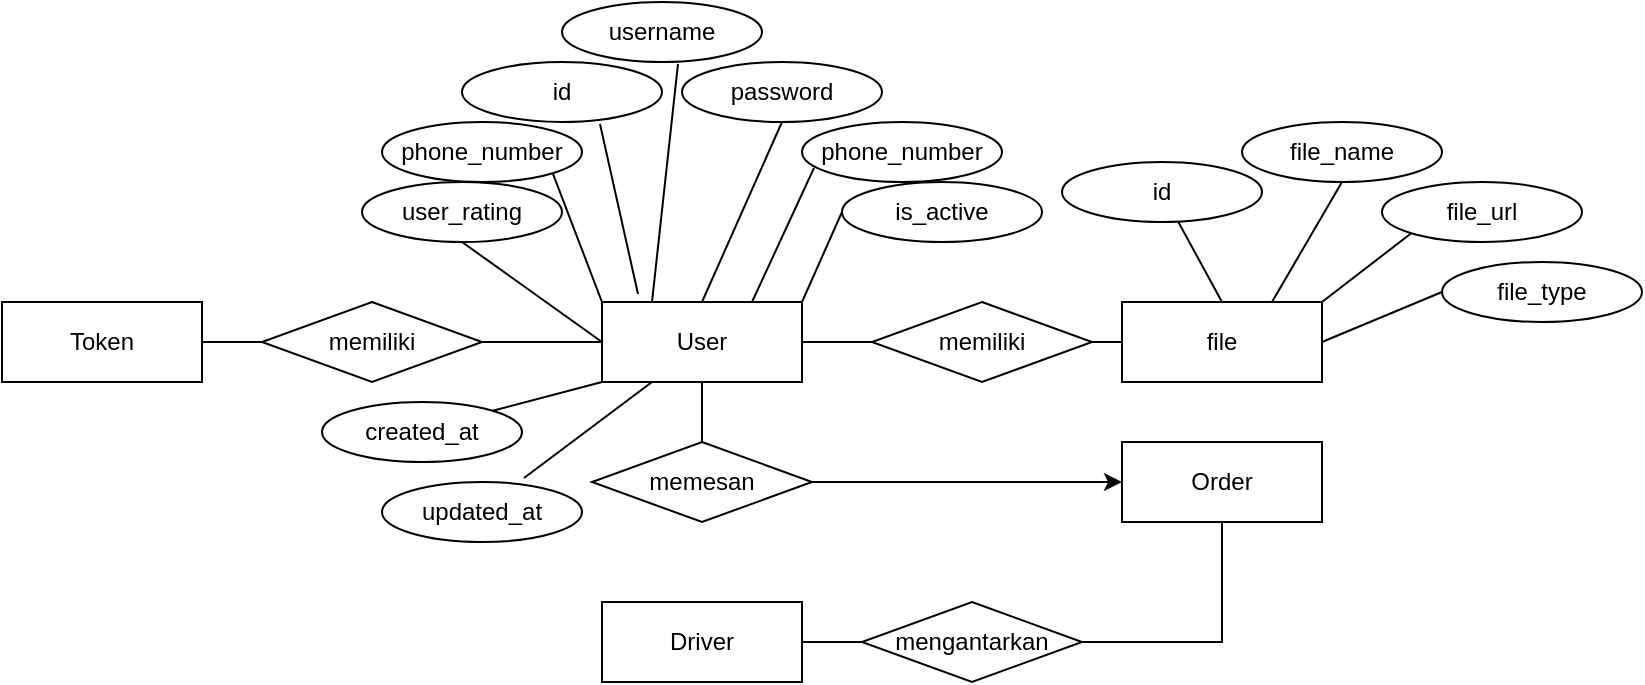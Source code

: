 <mxfile version="27.1.6">
  <diagram id="R2lEEEUBdFMjLlhIrx00" name="Page-1">
    <mxGraphModel dx="1722" dy="1581" grid="1" gridSize="10" guides="1" tooltips="1" connect="1" arrows="1" fold="1" page="1" pageScale="1" pageWidth="850" pageHeight="1100" math="0" shadow="0" extFonts="Permanent Marker^https://fonts.googleapis.com/css?family=Permanent+Marker">
      <root>
        <mxCell id="0" />
        <mxCell id="1" parent="0" />
        <mxCell id="4w9o8WdvUzB_xdpNwszh-34" style="rounded=0;orthogonalLoop=1;jettySize=auto;html=1;exitX=0;exitY=0.5;exitDx=0;exitDy=0;entryX=0.5;entryY=1;entryDx=0;entryDy=0;endArrow=none;startFill=0;" parent="1" source="4w9o8WdvUzB_xdpNwszh-2" target="4w9o8WdvUzB_xdpNwszh-21" edge="1">
          <mxGeometry relative="1" as="geometry" />
        </mxCell>
        <mxCell id="4w9o8WdvUzB_xdpNwszh-36" style="rounded=0;orthogonalLoop=1;jettySize=auto;html=1;exitX=0;exitY=0;exitDx=0;exitDy=0;entryX=1;entryY=1;entryDx=0;entryDy=0;endArrow=none;startFill=0;" parent="1" source="4w9o8WdvUzB_xdpNwszh-2" target="4w9o8WdvUzB_xdpNwszh-12" edge="1">
          <mxGeometry relative="1" as="geometry" />
        </mxCell>
        <mxCell id="4w9o8WdvUzB_xdpNwszh-45" style="rounded=0;orthogonalLoop=1;jettySize=auto;html=1;exitX=1;exitY=0.5;exitDx=0;exitDy=0;entryX=0;entryY=0.5;entryDx=0;entryDy=0;endArrow=none;startFill=0;" parent="1" source="4w9o8WdvUzB_xdpNwszh-2" target="4w9o8WdvUzB_xdpNwszh-43" edge="1">
          <mxGeometry relative="1" as="geometry" />
        </mxCell>
        <mxCell id="4w9o8WdvUzB_xdpNwszh-57" style="rounded=0;orthogonalLoop=1;jettySize=auto;html=1;exitX=0.5;exitY=1;exitDx=0;exitDy=0;entryX=0.5;entryY=0;entryDx=0;entryDy=0;endArrow=none;startFill=0;" parent="1" source="4w9o8WdvUzB_xdpNwszh-2" target="4w9o8WdvUzB_xdpNwszh-58" edge="1">
          <mxGeometry relative="1" as="geometry">
            <mxPoint x="220" y="180" as="targetPoint" />
          </mxGeometry>
        </mxCell>
        <mxCell id="4w9o8WdvUzB_xdpNwszh-2" value="User" style="rounded=0;whiteSpace=wrap;html=1;" parent="1" vertex="1">
          <mxGeometry x="50" y="100" width="100" height="40" as="geometry" />
        </mxCell>
        <mxCell id="4w9o8WdvUzB_xdpNwszh-7" value="phone_number" style="ellipse;whiteSpace=wrap;html=1;" parent="1" vertex="1">
          <mxGeometry x="150" y="10" width="100" height="30" as="geometry" />
        </mxCell>
        <mxCell id="4w9o8WdvUzB_xdpNwszh-12" value="phone_number" style="ellipse;whiteSpace=wrap;html=1;" parent="1" vertex="1">
          <mxGeometry x="-60" y="10" width="100" height="30" as="geometry" />
        </mxCell>
        <mxCell id="4w9o8WdvUzB_xdpNwszh-13" value="username" style="ellipse;whiteSpace=wrap;html=1;" parent="1" vertex="1">
          <mxGeometry x="30" y="-50" width="100" height="30" as="geometry" />
        </mxCell>
        <mxCell id="4w9o8WdvUzB_xdpNwszh-14" value="password" style="ellipse;whiteSpace=wrap;html=1;" parent="1" vertex="1">
          <mxGeometry x="90" y="-20" width="100" height="30" as="geometry" />
        </mxCell>
        <mxCell id="4w9o8WdvUzB_xdpNwszh-16" value="created_at" style="ellipse;whiteSpace=wrap;html=1;" parent="1" vertex="1">
          <mxGeometry x="-90" y="150" width="100" height="30" as="geometry" />
        </mxCell>
        <mxCell id="4w9o8WdvUzB_xdpNwszh-17" value="is_active" style="ellipse;whiteSpace=wrap;html=1;" parent="1" vertex="1">
          <mxGeometry x="170" y="40" width="100" height="30" as="geometry" />
        </mxCell>
        <mxCell id="4w9o8WdvUzB_xdpNwszh-20" value="updated_at" style="ellipse;whiteSpace=wrap;html=1;" parent="1" vertex="1">
          <mxGeometry x="-60" y="190" width="100" height="30" as="geometry" />
        </mxCell>
        <mxCell id="4w9o8WdvUzB_xdpNwszh-21" value="user_rating" style="ellipse;whiteSpace=wrap;html=1;" parent="1" vertex="1">
          <mxGeometry x="-70" y="40" width="100" height="30" as="geometry" />
        </mxCell>
        <mxCell id="4w9o8WdvUzB_xdpNwszh-48" style="edgeStyle=orthogonalEdgeStyle;rounded=0;orthogonalLoop=1;jettySize=auto;html=1;exitX=1;exitY=0.5;exitDx=0;exitDy=0;entryX=0;entryY=0.5;entryDx=0;entryDy=0;endArrow=none;startFill=0;" parent="1" source="4w9o8WdvUzB_xdpNwszh-25" target="4w9o8WdvUzB_xdpNwszh-2" edge="1">
          <mxGeometry relative="1" as="geometry" />
        </mxCell>
        <mxCell id="4w9o8WdvUzB_xdpNwszh-25" value="memiliki" style="rhombus;whiteSpace=wrap;html=1;" parent="1" vertex="1">
          <mxGeometry x="-120" y="100" width="110" height="40" as="geometry" />
        </mxCell>
        <mxCell id="4w9o8WdvUzB_xdpNwszh-49" style="edgeStyle=orthogonalEdgeStyle;rounded=0;orthogonalLoop=1;jettySize=auto;html=1;exitX=1;exitY=0.5;exitDx=0;exitDy=0;entryX=0;entryY=0.5;entryDx=0;entryDy=0;endArrow=none;startFill=0;" parent="1" source="4w9o8WdvUzB_xdpNwszh-28" target="4w9o8WdvUzB_xdpNwszh-25" edge="1">
          <mxGeometry relative="1" as="geometry" />
        </mxCell>
        <mxCell id="4w9o8WdvUzB_xdpNwszh-28" value="Token" style="rounded=0;whiteSpace=wrap;html=1;" parent="1" vertex="1">
          <mxGeometry x="-250" y="100" width="100" height="40" as="geometry" />
        </mxCell>
        <mxCell id="3kk9B2pmSGoxyPTIV36t-9" style="rounded=0;orthogonalLoop=1;jettySize=auto;html=1;exitX=0.75;exitY=0;exitDx=0;exitDy=0;entryX=0.5;entryY=1;entryDx=0;entryDy=0;endArrow=none;startFill=0;" edge="1" parent="1" source="4w9o8WdvUzB_xdpNwszh-30" target="3kk9B2pmSGoxyPTIV36t-5">
          <mxGeometry relative="1" as="geometry" />
        </mxCell>
        <mxCell id="3kk9B2pmSGoxyPTIV36t-10" style="rounded=0;orthogonalLoop=1;jettySize=auto;html=1;exitX=1;exitY=0;exitDx=0;exitDy=0;entryX=0;entryY=1;entryDx=0;entryDy=0;endArrow=none;startFill=0;" edge="1" parent="1" source="4w9o8WdvUzB_xdpNwszh-30" target="3kk9B2pmSGoxyPTIV36t-4">
          <mxGeometry relative="1" as="geometry" />
        </mxCell>
        <mxCell id="3kk9B2pmSGoxyPTIV36t-11" style="rounded=0;orthogonalLoop=1;jettySize=auto;html=1;exitX=1;exitY=0.5;exitDx=0;exitDy=0;entryX=0;entryY=0.5;entryDx=0;entryDy=0;endArrow=none;startFill=0;" edge="1" parent="1" source="4w9o8WdvUzB_xdpNwszh-30" target="3kk9B2pmSGoxyPTIV36t-6">
          <mxGeometry relative="1" as="geometry" />
        </mxCell>
        <mxCell id="4w9o8WdvUzB_xdpNwszh-30" value="file" style="rounded=0;whiteSpace=wrap;html=1;" parent="1" vertex="1">
          <mxGeometry x="310" y="100" width="100" height="40" as="geometry" />
        </mxCell>
        <mxCell id="4w9o8WdvUzB_xdpNwszh-37" style="rounded=0;orthogonalLoop=1;jettySize=auto;html=1;exitX=0.25;exitY=0;exitDx=0;exitDy=0;entryX=0.58;entryY=1.033;entryDx=0;entryDy=0;endArrow=none;startFill=0;entryPerimeter=0;" parent="1" source="4w9o8WdvUzB_xdpNwszh-2" target="4w9o8WdvUzB_xdpNwszh-13" edge="1">
          <mxGeometry relative="1" as="geometry">
            <mxPoint x="105" y="124" as="sourcePoint" />
            <mxPoint x="80" y="70" as="targetPoint" />
          </mxGeometry>
        </mxCell>
        <mxCell id="4w9o8WdvUzB_xdpNwszh-38" style="rounded=0;orthogonalLoop=1;jettySize=auto;html=1;exitX=1;exitY=0;exitDx=0;exitDy=0;entryX=0;entryY=1;entryDx=0;entryDy=0;endArrow=none;startFill=0;" parent="1" source="4w9o8WdvUzB_xdpNwszh-16" target="4w9o8WdvUzB_xdpNwszh-2" edge="1">
          <mxGeometry relative="1" as="geometry">
            <mxPoint x="127" y="299" as="sourcePoint" />
            <mxPoint x="120" y="220" as="targetPoint" />
          </mxGeometry>
        </mxCell>
        <mxCell id="4w9o8WdvUzB_xdpNwszh-39" style="rounded=0;orthogonalLoop=1;jettySize=auto;html=1;exitX=0.71;exitY=-0.067;exitDx=0;exitDy=0;endArrow=none;startFill=0;entryX=0.25;entryY=1;entryDx=0;entryDy=0;exitPerimeter=0;" parent="1" source="4w9o8WdvUzB_xdpNwszh-20" target="4w9o8WdvUzB_xdpNwszh-2" edge="1">
          <mxGeometry relative="1" as="geometry">
            <mxPoint x="177" y="289" as="sourcePoint" />
            <mxPoint x="170" y="210" as="targetPoint" />
          </mxGeometry>
        </mxCell>
        <mxCell id="4w9o8WdvUzB_xdpNwszh-40" style="rounded=0;orthogonalLoop=1;jettySize=auto;html=1;exitX=1;exitY=0;exitDx=0;exitDy=0;entryX=0;entryY=0.5;entryDx=0;entryDy=0;endArrow=none;startFill=0;" parent="1" source="4w9o8WdvUzB_xdpNwszh-2" target="4w9o8WdvUzB_xdpNwszh-17" edge="1">
          <mxGeometry relative="1" as="geometry">
            <mxPoint x="107" y="139" as="sourcePoint" />
            <mxPoint x="100" y="60" as="targetPoint" />
          </mxGeometry>
        </mxCell>
        <mxCell id="4w9o8WdvUzB_xdpNwszh-41" style="rounded=0;orthogonalLoop=1;jettySize=auto;html=1;exitX=0.75;exitY=0;exitDx=0;exitDy=0;entryX=0.06;entryY=0.767;entryDx=0;entryDy=0;endArrow=none;startFill=0;entryPerimeter=0;" parent="1" source="4w9o8WdvUzB_xdpNwszh-2" target="4w9o8WdvUzB_xdpNwszh-7" edge="1">
          <mxGeometry relative="1" as="geometry">
            <mxPoint x="117" y="149" as="sourcePoint" />
            <mxPoint x="110" y="70" as="targetPoint" />
          </mxGeometry>
        </mxCell>
        <mxCell id="4w9o8WdvUzB_xdpNwszh-42" style="rounded=0;orthogonalLoop=1;jettySize=auto;html=1;exitX=0.5;exitY=0;exitDx=0;exitDy=0;entryX=0.5;entryY=1;entryDx=0;entryDy=0;endArrow=none;startFill=0;" parent="1" source="4w9o8WdvUzB_xdpNwszh-2" target="4w9o8WdvUzB_xdpNwszh-14" edge="1">
          <mxGeometry relative="1" as="geometry">
            <mxPoint x="127" y="100" as="sourcePoint" />
            <mxPoint x="120" y="21" as="targetPoint" />
          </mxGeometry>
        </mxCell>
        <mxCell id="4w9o8WdvUzB_xdpNwszh-44" style="edgeStyle=orthogonalEdgeStyle;rounded=0;orthogonalLoop=1;jettySize=auto;html=1;exitX=1;exitY=0.5;exitDx=0;exitDy=0;entryX=0;entryY=0.5;entryDx=0;entryDy=0;endArrow=none;startFill=0;" parent="1" source="4w9o8WdvUzB_xdpNwszh-43" target="4w9o8WdvUzB_xdpNwszh-30" edge="1">
          <mxGeometry relative="1" as="geometry" />
        </mxCell>
        <mxCell id="4w9o8WdvUzB_xdpNwszh-43" value="memiliki" style="rhombus;whiteSpace=wrap;html=1;" parent="1" vertex="1">
          <mxGeometry x="185" y="100" width="110" height="40" as="geometry" />
        </mxCell>
        <mxCell id="4w9o8WdvUzB_xdpNwszh-54" style="edgeStyle=orthogonalEdgeStyle;rounded=0;orthogonalLoop=1;jettySize=auto;html=1;exitX=1;exitY=0.5;exitDx=0;exitDy=0;entryX=0;entryY=0.5;entryDx=0;entryDy=0;endArrow=none;startFill=0;" parent="1" source="4w9o8WdvUzB_xdpNwszh-46" target="4w9o8WdvUzB_xdpNwszh-55" edge="1">
          <mxGeometry relative="1" as="geometry">
            <mxPoint x="190" y="270" as="targetPoint" />
          </mxGeometry>
        </mxCell>
        <mxCell id="4w9o8WdvUzB_xdpNwszh-46" value="Driver" style="rounded=0;whiteSpace=wrap;html=1;" parent="1" vertex="1">
          <mxGeometry x="50" y="250" width="100" height="40" as="geometry" />
        </mxCell>
        <mxCell id="4w9o8WdvUzB_xdpNwszh-47" value="Order" style="rounded=0;whiteSpace=wrap;html=1;" parent="1" vertex="1">
          <mxGeometry x="310" y="170" width="100" height="40" as="geometry" />
        </mxCell>
        <mxCell id="4w9o8WdvUzB_xdpNwszh-56" style="edgeStyle=orthogonalEdgeStyle;rounded=0;orthogonalLoop=1;jettySize=auto;html=1;exitX=1;exitY=0.5;exitDx=0;exitDy=0;entryX=0.5;entryY=1;entryDx=0;entryDy=0;endArrow=none;startFill=0;" parent="1" source="4w9o8WdvUzB_xdpNwszh-55" target="4w9o8WdvUzB_xdpNwszh-47" edge="1">
          <mxGeometry relative="1" as="geometry" />
        </mxCell>
        <mxCell id="4w9o8WdvUzB_xdpNwszh-55" value="mengantarkan" style="rhombus;whiteSpace=wrap;html=1;" parent="1" vertex="1">
          <mxGeometry x="180" y="250" width="110" height="40" as="geometry" />
        </mxCell>
        <mxCell id="4w9o8WdvUzB_xdpNwszh-59" style="rounded=0;orthogonalLoop=1;jettySize=auto;html=1;exitX=1;exitY=0.5;exitDx=0;exitDy=0;entryX=0;entryY=0.5;entryDx=0;entryDy=0;" parent="1" source="4w9o8WdvUzB_xdpNwszh-58" target="4w9o8WdvUzB_xdpNwszh-47" edge="1">
          <mxGeometry relative="1" as="geometry" />
        </mxCell>
        <mxCell id="4w9o8WdvUzB_xdpNwszh-58" value="memesan" style="rhombus;whiteSpace=wrap;html=1;" parent="1" vertex="1">
          <mxGeometry x="45" y="170" width="110" height="40" as="geometry" />
        </mxCell>
        <mxCell id="3kk9B2pmSGoxyPTIV36t-1" value="id" style="ellipse;whiteSpace=wrap;html=1;" vertex="1" parent="1">
          <mxGeometry x="-20" y="-20" width="100" height="30" as="geometry" />
        </mxCell>
        <mxCell id="3kk9B2pmSGoxyPTIV36t-2" style="rounded=0;orthogonalLoop=1;jettySize=auto;html=1;exitX=0.69;exitY=1.033;exitDx=0;exitDy=0;entryX=0.18;entryY=-0.1;entryDx=0;entryDy=0;entryPerimeter=0;endArrow=none;startFill=0;exitPerimeter=0;" edge="1" parent="1" source="3kk9B2pmSGoxyPTIV36t-1" target="4w9o8WdvUzB_xdpNwszh-2">
          <mxGeometry relative="1" as="geometry" />
        </mxCell>
        <mxCell id="3kk9B2pmSGoxyPTIV36t-3" value="id" style="ellipse;whiteSpace=wrap;html=1;" vertex="1" parent="1">
          <mxGeometry x="280" y="30" width="100" height="30" as="geometry" />
        </mxCell>
        <mxCell id="3kk9B2pmSGoxyPTIV36t-4" value="file_url" style="ellipse;whiteSpace=wrap;html=1;" vertex="1" parent="1">
          <mxGeometry x="440" y="40" width="100" height="30" as="geometry" />
        </mxCell>
        <mxCell id="3kk9B2pmSGoxyPTIV36t-5" value="file_name" style="ellipse;whiteSpace=wrap;html=1;" vertex="1" parent="1">
          <mxGeometry x="370" y="10" width="100" height="30" as="geometry" />
        </mxCell>
        <mxCell id="3kk9B2pmSGoxyPTIV36t-6" value="file_type" style="ellipse;whiteSpace=wrap;html=1;" vertex="1" parent="1">
          <mxGeometry x="470" y="80" width="100" height="30" as="geometry" />
        </mxCell>
        <mxCell id="3kk9B2pmSGoxyPTIV36t-8" style="rounded=0;orthogonalLoop=1;jettySize=auto;html=1;exitX=0.5;exitY=0;exitDx=0;exitDy=0;endArrow=none;startFill=0;" edge="1" parent="1" source="4w9o8WdvUzB_xdpNwszh-30" target="3kk9B2pmSGoxyPTIV36t-3">
          <mxGeometry relative="1" as="geometry" />
        </mxCell>
      </root>
    </mxGraphModel>
  </diagram>
</mxfile>
